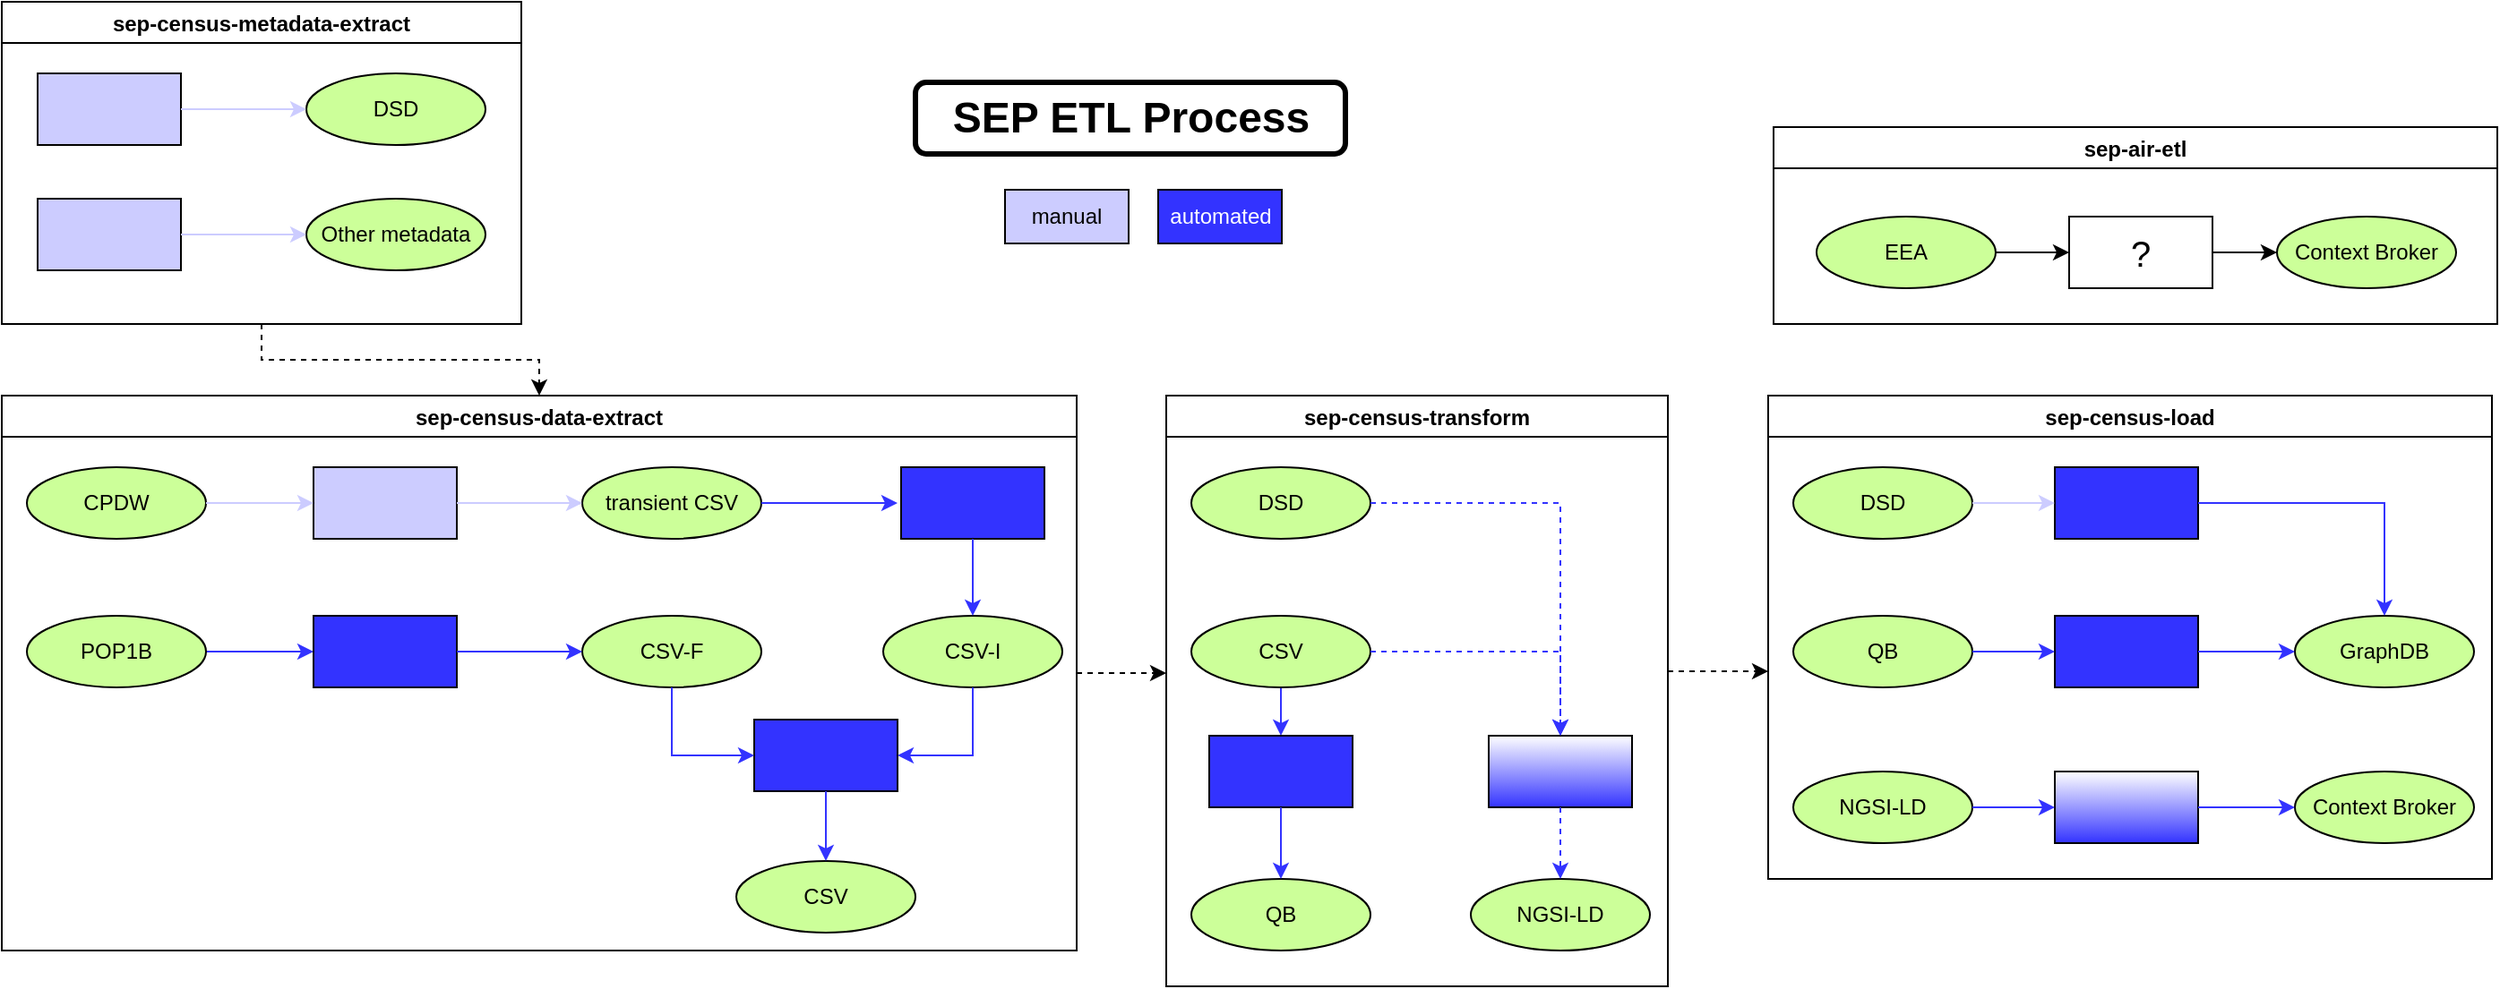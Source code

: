 <mxfile version="15.6.8" type="github">
  <diagram id="C5RBs43oDa-KdzZeNtuy" name="Page-1">
    <mxGraphModel dx="1422" dy="819" grid="1" gridSize="10" guides="1" tooltips="1" connect="1" arrows="1" fold="1" page="1" pageScale="1" pageWidth="827" pageHeight="1169" math="0" shadow="0">
      <root>
        <mxCell id="WIyWlLk6GJQsqaUBKTNV-0" />
        <mxCell id="WIyWlLk6GJQsqaUBKTNV-1" parent="WIyWlLk6GJQsqaUBKTNV-0" />
        <mxCell id="qQHiMvwfqEVsgReaYoB2-117" style="edgeStyle=orthogonalEdgeStyle;rounded=0;orthogonalLoop=1;jettySize=auto;html=1;exitX=0.5;exitY=1;exitDx=0;exitDy=0;entryX=0.5;entryY=0;entryDx=0;entryDy=0;dashed=1;fontSize=20;fontColor=#FFFFFF;strokeColor=#000000;" parent="WIyWlLk6GJQsqaUBKTNV-1" source="qQHiMvwfqEVsgReaYoB2-0" target="qQHiMvwfqEVsgReaYoB2-8" edge="1">
          <mxGeometry relative="1" as="geometry" />
        </mxCell>
        <mxCell id="qQHiMvwfqEVsgReaYoB2-0" value="sep-census-metadata-extract" style="swimlane;" parent="WIyWlLk6GJQsqaUBKTNV-1" vertex="1">
          <mxGeometry x="50" y="60" width="290" height="180" as="geometry" />
        </mxCell>
        <mxCell id="qQHiMvwfqEVsgReaYoB2-2" value="" style="rounded=0;whiteSpace=wrap;html=1;fillColor=#CCCCFF;" parent="qQHiMvwfqEVsgReaYoB2-0" vertex="1">
          <mxGeometry x="20" y="40" width="80" height="40" as="geometry" />
        </mxCell>
        <mxCell id="qQHiMvwfqEVsgReaYoB2-3" value="DSD" style="ellipse;whiteSpace=wrap;html=1;fillColor=#CCFF99;" parent="qQHiMvwfqEVsgReaYoB2-0" vertex="1">
          <mxGeometry x="170" y="40" width="100" height="40" as="geometry" />
        </mxCell>
        <mxCell id="qQHiMvwfqEVsgReaYoB2-4" value="" style="endArrow=classic;html=1;rounded=0;exitX=1;exitY=0.5;exitDx=0;exitDy=0;entryX=0;entryY=0.5;entryDx=0;entryDy=0;strokeColor=#CCCCFF;" parent="qQHiMvwfqEVsgReaYoB2-0" source="qQHiMvwfqEVsgReaYoB2-2" target="qQHiMvwfqEVsgReaYoB2-3" edge="1">
          <mxGeometry width="50" height="50" relative="1" as="geometry">
            <mxPoint x="320" y="360" as="sourcePoint" />
            <mxPoint x="370" y="310" as="targetPoint" />
          </mxGeometry>
        </mxCell>
        <mxCell id="qQHiMvwfqEVsgReaYoB2-5" value="" style="rounded=0;whiteSpace=wrap;html=1;fillColor=#CCCCFF;" parent="qQHiMvwfqEVsgReaYoB2-0" vertex="1">
          <mxGeometry x="20" y="110" width="80" height="40" as="geometry" />
        </mxCell>
        <mxCell id="qQHiMvwfqEVsgReaYoB2-6" value="Other metadata" style="ellipse;whiteSpace=wrap;html=1;fillColor=#CCFF99;" parent="qQHiMvwfqEVsgReaYoB2-0" vertex="1">
          <mxGeometry x="170" y="110" width="100" height="40" as="geometry" />
        </mxCell>
        <mxCell id="qQHiMvwfqEVsgReaYoB2-7" value="" style="endArrow=classic;html=1;rounded=0;exitX=1;exitY=0.5;exitDx=0;exitDy=0;entryX=0;entryY=0.5;entryDx=0;entryDy=0;strokeColor=#CCCCFF;" parent="qQHiMvwfqEVsgReaYoB2-0" source="qQHiMvwfqEVsgReaYoB2-5" target="qQHiMvwfqEVsgReaYoB2-6" edge="1">
          <mxGeometry width="50" height="50" relative="1" as="geometry">
            <mxPoint x="250" y="370" as="sourcePoint" />
            <mxPoint x="300" y="320" as="targetPoint" />
          </mxGeometry>
        </mxCell>
        <mxCell id="qQHiMvwfqEVsgReaYoB2-123" style="edgeStyle=orthogonalEdgeStyle;rounded=0;orthogonalLoop=1;jettySize=auto;html=1;exitX=1;exitY=0.5;exitDx=0;exitDy=0;dashed=1;fontSize=20;fontColor=#FFFFFF;strokeColor=#000000;" parent="WIyWlLk6GJQsqaUBKTNV-1" source="qQHiMvwfqEVsgReaYoB2-8" edge="1">
          <mxGeometry relative="1" as="geometry">
            <mxPoint x="700" y="435" as="targetPoint" />
          </mxGeometry>
        </mxCell>
        <mxCell id="qQHiMvwfqEVsgReaYoB2-8" value="sep-census-data-extract" style="swimlane;" parent="WIyWlLk6GJQsqaUBKTNV-1" vertex="1">
          <mxGeometry x="50" y="280" width="600" height="310" as="geometry" />
        </mxCell>
        <mxCell id="qQHiMvwfqEVsgReaYoB2-9" value="" style="rounded=0;whiteSpace=wrap;html=1;fillColor=#CCCCFF;" parent="qQHiMvwfqEVsgReaYoB2-8" vertex="1">
          <mxGeometry x="174" y="40" width="80" height="40" as="geometry" />
        </mxCell>
        <mxCell id="qQHiMvwfqEVsgReaYoB2-10" value="transient CSV" style="ellipse;whiteSpace=wrap;html=1;fillColor=#CCFF99;" parent="qQHiMvwfqEVsgReaYoB2-8" vertex="1">
          <mxGeometry x="324" y="40" width="100" height="40" as="geometry" />
        </mxCell>
        <mxCell id="qQHiMvwfqEVsgReaYoB2-11" value="" style="endArrow=classic;html=1;rounded=0;exitX=1;exitY=0.5;exitDx=0;exitDy=0;entryX=0;entryY=0.5;entryDx=0;entryDy=0;strokeColor=#CCCCFF;" parent="qQHiMvwfqEVsgReaYoB2-8" source="qQHiMvwfqEVsgReaYoB2-9" target="qQHiMvwfqEVsgReaYoB2-10" edge="1">
          <mxGeometry width="50" height="50" relative="1" as="geometry">
            <mxPoint x="474" y="360" as="sourcePoint" />
            <mxPoint x="524" y="310" as="targetPoint" />
          </mxGeometry>
        </mxCell>
        <mxCell id="qQHiMvwfqEVsgReaYoB2-20" value="" style="edgeStyle=orthogonalEdgeStyle;rounded=0;orthogonalLoop=1;jettySize=auto;html=1;strokeColor=#3333FF;exitX=1;exitY=0.5;exitDx=0;exitDy=0;entryX=0;entryY=0.5;entryDx=0;entryDy=0;" parent="qQHiMvwfqEVsgReaYoB2-8" source="qQHiMvwfqEVsgReaYoB2-19" target="qQHiMvwfqEVsgReaYoB2-12" edge="1">
          <mxGeometry relative="1" as="geometry">
            <mxPoint x="170" y="143" as="targetPoint" />
          </mxGeometry>
        </mxCell>
        <mxCell id="qQHiMvwfqEVsgReaYoB2-12" value="" style="rounded=0;whiteSpace=wrap;html=1;fillColor=#3333FF;" parent="qQHiMvwfqEVsgReaYoB2-8" vertex="1">
          <mxGeometry x="174" y="123" width="80" height="40" as="geometry" />
        </mxCell>
        <mxCell id="qQHiMvwfqEVsgReaYoB2-13" value="CSV-F" style="ellipse;whiteSpace=wrap;html=1;fillColor=#CCFF99;" parent="qQHiMvwfqEVsgReaYoB2-8" vertex="1">
          <mxGeometry x="324" y="123" width="100" height="40" as="geometry" />
        </mxCell>
        <mxCell id="qQHiMvwfqEVsgReaYoB2-14" value="" style="endArrow=classic;html=1;rounded=0;exitX=1;exitY=0.5;exitDx=0;exitDy=0;entryX=0;entryY=0.5;entryDx=0;entryDy=0;strokeColor=#3333FF;" parent="qQHiMvwfqEVsgReaYoB2-8" source="qQHiMvwfqEVsgReaYoB2-12" target="qQHiMvwfqEVsgReaYoB2-13" edge="1">
          <mxGeometry width="50" height="50" relative="1" as="geometry">
            <mxPoint x="404" y="383" as="sourcePoint" />
            <mxPoint x="454" y="333" as="targetPoint" />
          </mxGeometry>
        </mxCell>
        <mxCell id="qQHiMvwfqEVsgReaYoB2-15" value="CPDW" style="ellipse;whiteSpace=wrap;html=1;fillColor=#CCFF99;" parent="qQHiMvwfqEVsgReaYoB2-8" vertex="1">
          <mxGeometry x="14" y="40" width="100" height="40" as="geometry" />
        </mxCell>
        <mxCell id="qQHiMvwfqEVsgReaYoB2-17" value="" style="endArrow=classic;html=1;rounded=0;exitX=1;exitY=0.5;exitDx=0;exitDy=0;entryX=0;entryY=0.5;entryDx=0;entryDy=0;strokeColor=#CCCCFF;" parent="qQHiMvwfqEVsgReaYoB2-8" source="qQHiMvwfqEVsgReaYoB2-15" target="qQHiMvwfqEVsgReaYoB2-9" edge="1">
          <mxGeometry width="50" height="50" relative="1" as="geometry">
            <mxPoint x="264" y="70" as="sourcePoint" />
            <mxPoint x="334" y="70" as="targetPoint" />
          </mxGeometry>
        </mxCell>
        <mxCell id="qQHiMvwfqEVsgReaYoB2-19" value="POP1B" style="ellipse;whiteSpace=wrap;html=1;fillColor=#CCFF99;" parent="qQHiMvwfqEVsgReaYoB2-8" vertex="1">
          <mxGeometry x="14" y="123" width="100" height="40" as="geometry" />
        </mxCell>
        <mxCell id="qQHiMvwfqEVsgReaYoB2-22" value="CSV-I" style="ellipse;whiteSpace=wrap;html=1;fillColor=#CCFF99;" parent="qQHiMvwfqEVsgReaYoB2-8" vertex="1">
          <mxGeometry x="492" y="123" width="100" height="40" as="geometry" />
        </mxCell>
        <mxCell id="qQHiMvwfqEVsgReaYoB2-21" value="" style="rounded=0;whiteSpace=wrap;html=1;fillColor=#3333FF;" parent="qQHiMvwfqEVsgReaYoB2-8" vertex="1">
          <mxGeometry x="502" y="40" width="80" height="40" as="geometry" />
        </mxCell>
        <mxCell id="qQHiMvwfqEVsgReaYoB2-23" value="" style="endArrow=classic;html=1;rounded=0;exitX=0.5;exitY=1;exitDx=0;exitDy=0;strokeColor=#3333FF;" parent="qQHiMvwfqEVsgReaYoB2-8" source="qQHiMvwfqEVsgReaYoB2-21" target="qQHiMvwfqEVsgReaYoB2-22" edge="1">
          <mxGeometry width="50" height="50" relative="1" as="geometry">
            <mxPoint x="264" y="153" as="sourcePoint" />
            <mxPoint x="334" y="153" as="targetPoint" />
          </mxGeometry>
        </mxCell>
        <mxCell id="qQHiMvwfqEVsgReaYoB2-25" value="" style="rounded=0;whiteSpace=wrap;html=1;fillColor=#3333FF;" parent="qQHiMvwfqEVsgReaYoB2-8" vertex="1">
          <mxGeometry x="420" y="181" width="80" height="40" as="geometry" />
        </mxCell>
        <mxCell id="qQHiMvwfqEVsgReaYoB2-28" value="" style="endArrow=classic;html=1;rounded=0;strokeColor=#3333FF;entryX=0;entryY=0.5;entryDx=0;entryDy=0;exitX=0.5;exitY=1;exitDx=0;exitDy=0;edgeStyle=orthogonalEdgeStyle;" parent="qQHiMvwfqEVsgReaYoB2-8" source="qQHiMvwfqEVsgReaYoB2-13" target="qQHiMvwfqEVsgReaYoB2-25" edge="1">
          <mxGeometry width="50" height="50" relative="1" as="geometry">
            <mxPoint x="370" y="170" as="sourcePoint" />
            <mxPoint x="390" y="90" as="targetPoint" />
          </mxGeometry>
        </mxCell>
        <mxCell id="qQHiMvwfqEVsgReaYoB2-30" value="" style="endArrow=classic;html=1;rounded=0;strokeColor=#3333FF;entryX=1;entryY=0.5;entryDx=0;entryDy=0;exitX=0.5;exitY=1;exitDx=0;exitDy=0;edgeStyle=orthogonalEdgeStyle;" parent="qQHiMvwfqEVsgReaYoB2-8" source="qQHiMvwfqEVsgReaYoB2-22" target="qQHiMvwfqEVsgReaYoB2-25" edge="1">
          <mxGeometry width="50" height="50" relative="1" as="geometry">
            <mxPoint x="550" y="180" as="sourcePoint" />
            <mxPoint x="390" y="90" as="targetPoint" />
          </mxGeometry>
        </mxCell>
        <mxCell id="qQHiMvwfqEVsgReaYoB2-31" value="CSV" style="ellipse;whiteSpace=wrap;html=1;fillColor=#CCFF99;" parent="qQHiMvwfqEVsgReaYoB2-8" vertex="1">
          <mxGeometry x="410" y="260" width="100" height="40" as="geometry" />
        </mxCell>
        <mxCell id="qQHiMvwfqEVsgReaYoB2-32" value="" style="endArrow=classic;html=1;rounded=0;exitX=0.5;exitY=1;exitDx=0;exitDy=0;entryX=0.5;entryY=0;entryDx=0;entryDy=0;strokeColor=#3333FF;" parent="qQHiMvwfqEVsgReaYoB2-8" source="qQHiMvwfqEVsgReaYoB2-25" target="qQHiMvwfqEVsgReaYoB2-31" edge="1">
          <mxGeometry width="50" height="50" relative="1" as="geometry">
            <mxPoint x="264" y="153" as="sourcePoint" />
            <mxPoint x="334" y="153" as="targetPoint" />
          </mxGeometry>
        </mxCell>
        <mxCell id="qQHiMvwfqEVsgReaYoB2-24" value="" style="endArrow=classic;html=1;rounded=0;exitX=1;exitY=0.5;exitDx=0;exitDy=0;strokeColor=#3333FF;" parent="WIyWlLk6GJQsqaUBKTNV-1" source="qQHiMvwfqEVsgReaYoB2-10" edge="1">
          <mxGeometry width="50" height="50" relative="1" as="geometry">
            <mxPoint x="324" y="443" as="sourcePoint" />
            <mxPoint x="550" y="340" as="targetPoint" />
          </mxGeometry>
        </mxCell>
        <mxCell id="qQHiMvwfqEVsgReaYoB2-124" style="edgeStyle=orthogonalEdgeStyle;rounded=0;orthogonalLoop=1;jettySize=auto;html=1;entryX=0;entryY=0.5;entryDx=0;entryDy=0;dashed=1;fontSize=20;fontColor=#FFFFFF;strokeColor=#000000;" parent="WIyWlLk6GJQsqaUBKTNV-1" edge="1">
          <mxGeometry relative="1" as="geometry">
            <mxPoint x="980" y="434" as="sourcePoint" />
            <mxPoint x="1036" y="434" as="targetPoint" />
          </mxGeometry>
        </mxCell>
        <mxCell id="qQHiMvwfqEVsgReaYoB2-53" value="sep-census-transform" style="swimlane;" parent="WIyWlLk6GJQsqaUBKTNV-1" vertex="1">
          <mxGeometry x="700" y="280" width="280" height="330" as="geometry" />
        </mxCell>
        <mxCell id="qQHiMvwfqEVsgReaYoB2-57" value="" style="edgeStyle=orthogonalEdgeStyle;rounded=0;orthogonalLoop=1;jettySize=auto;html=1;strokeColor=#3333FF;exitX=0.5;exitY=1;exitDx=0;exitDy=0;entryX=0.5;entryY=0;entryDx=0;entryDy=0;" parent="qQHiMvwfqEVsgReaYoB2-53" source="qQHiMvwfqEVsgReaYoB2-63" target="qQHiMvwfqEVsgReaYoB2-58" edge="1">
          <mxGeometry relative="1" as="geometry">
            <mxPoint x="170" y="143" as="targetPoint" />
          </mxGeometry>
        </mxCell>
        <mxCell id="qQHiMvwfqEVsgReaYoB2-58" value="" style="rounded=0;whiteSpace=wrap;html=1;fillColor=#3333FF;" parent="qQHiMvwfqEVsgReaYoB2-53" vertex="1">
          <mxGeometry x="24" y="190" width="80" height="40" as="geometry" />
        </mxCell>
        <mxCell id="qQHiMvwfqEVsgReaYoB2-61" value="DSD" style="ellipse;whiteSpace=wrap;html=1;fillColor=#CCFF99;" parent="qQHiMvwfqEVsgReaYoB2-53" vertex="1">
          <mxGeometry x="14" y="40" width="100" height="40" as="geometry" />
        </mxCell>
        <mxCell id="qQHiMvwfqEVsgReaYoB2-63" value="CSV" style="ellipse;whiteSpace=wrap;html=1;fillColor=#CCFF99;" parent="qQHiMvwfqEVsgReaYoB2-53" vertex="1">
          <mxGeometry x="14" y="123" width="100" height="40" as="geometry" />
        </mxCell>
        <mxCell id="qQHiMvwfqEVsgReaYoB2-73" value="QB" style="ellipse;whiteSpace=wrap;html=1;fillColor=#CCFF99;" parent="qQHiMvwfqEVsgReaYoB2-53" vertex="1">
          <mxGeometry x="14" y="270" width="100" height="40" as="geometry" />
        </mxCell>
        <mxCell id="qQHiMvwfqEVsgReaYoB2-74" value="" style="edgeStyle=orthogonalEdgeStyle;rounded=0;orthogonalLoop=1;jettySize=auto;html=1;strokeColor=#3333FF;exitX=0.5;exitY=1;exitDx=0;exitDy=0;entryX=0.5;entryY=0;entryDx=0;entryDy=0;" parent="qQHiMvwfqEVsgReaYoB2-53" source="qQHiMvwfqEVsgReaYoB2-58" target="qQHiMvwfqEVsgReaYoB2-73" edge="1">
          <mxGeometry relative="1" as="geometry">
            <mxPoint x="74" y="200" as="targetPoint" />
            <mxPoint x="74" y="173" as="sourcePoint" />
          </mxGeometry>
        </mxCell>
        <mxCell id="qQHiMvwfqEVsgReaYoB2-75" value="" style="rounded=0;whiteSpace=wrap;html=1;fillColor=#3333FF;gradientColor=#ffffff;gradientDirection=north;" parent="qQHiMvwfqEVsgReaYoB2-53" vertex="1">
          <mxGeometry x="180" y="190" width="80" height="40" as="geometry" />
        </mxCell>
        <mxCell id="qQHiMvwfqEVsgReaYoB2-76" value="NGSI-LD" style="ellipse;whiteSpace=wrap;html=1;fillColor=#CCFF99;" parent="qQHiMvwfqEVsgReaYoB2-53" vertex="1">
          <mxGeometry x="170" y="270" width="100" height="40" as="geometry" />
        </mxCell>
        <mxCell id="qQHiMvwfqEVsgReaYoB2-77" value="" style="edgeStyle=orthogonalEdgeStyle;rounded=0;orthogonalLoop=1;jettySize=auto;html=1;strokeColor=#3333FF;exitX=0.5;exitY=1;exitDx=0;exitDy=0;entryX=0.5;entryY=0;entryDx=0;entryDy=0;dashed=1;" parent="qQHiMvwfqEVsgReaYoB2-53" source="qQHiMvwfqEVsgReaYoB2-75" target="qQHiMvwfqEVsgReaYoB2-76" edge="1">
          <mxGeometry relative="1" as="geometry">
            <mxPoint x="74" y="280" as="targetPoint" />
            <mxPoint x="74" y="240" as="sourcePoint" />
          </mxGeometry>
        </mxCell>
        <mxCell id="qQHiMvwfqEVsgReaYoB2-78" value="" style="edgeStyle=orthogonalEdgeStyle;rounded=0;orthogonalLoop=1;jettySize=auto;html=1;strokeColor=#3333FF;exitX=1;exitY=0.5;exitDx=0;exitDy=0;entryX=0.5;entryY=0;entryDx=0;entryDy=0;dashed=1;" parent="qQHiMvwfqEVsgReaYoB2-53" source="qQHiMvwfqEVsgReaYoB2-61" target="qQHiMvwfqEVsgReaYoB2-75" edge="1">
          <mxGeometry relative="1" as="geometry">
            <mxPoint x="230" y="280" as="targetPoint" />
            <mxPoint x="230" y="240" as="sourcePoint" />
          </mxGeometry>
        </mxCell>
        <mxCell id="qQHiMvwfqEVsgReaYoB2-79" value="" style="edgeStyle=orthogonalEdgeStyle;rounded=0;orthogonalLoop=1;jettySize=auto;html=1;strokeColor=#3333FF;exitX=1;exitY=0.5;exitDx=0;exitDy=0;entryX=0.5;entryY=0;entryDx=0;entryDy=0;dashed=1;" parent="qQHiMvwfqEVsgReaYoB2-53" source="qQHiMvwfqEVsgReaYoB2-63" target="qQHiMvwfqEVsgReaYoB2-75" edge="1">
          <mxGeometry relative="1" as="geometry">
            <mxPoint x="240" y="290" as="targetPoint" />
            <mxPoint x="240" y="250" as="sourcePoint" />
          </mxGeometry>
        </mxCell>
        <mxCell id="qQHiMvwfqEVsgReaYoB2-80" value="sep-census-load" style="swimlane;" parent="WIyWlLk6GJQsqaUBKTNV-1" vertex="1">
          <mxGeometry x="1036" y="280" width="404" height="270" as="geometry" />
        </mxCell>
        <mxCell id="qQHiMvwfqEVsgReaYoB2-82" value="" style="rounded=0;whiteSpace=wrap;html=1;fillColor=#3333FF;" parent="qQHiMvwfqEVsgReaYoB2-80" vertex="1">
          <mxGeometry x="160" y="123" width="80" height="40" as="geometry" />
        </mxCell>
        <mxCell id="qQHiMvwfqEVsgReaYoB2-83" value="DSD" style="ellipse;whiteSpace=wrap;html=1;fillColor=#CCFF99;" parent="qQHiMvwfqEVsgReaYoB2-80" vertex="1">
          <mxGeometry x="14" y="40" width="100" height="40" as="geometry" />
        </mxCell>
        <mxCell id="qQHiMvwfqEVsgReaYoB2-84" value="QB" style="ellipse;whiteSpace=wrap;html=1;fillColor=#CCFF99;" parent="qQHiMvwfqEVsgReaYoB2-80" vertex="1">
          <mxGeometry x="14" y="123" width="100" height="40" as="geometry" />
        </mxCell>
        <mxCell id="qQHiMvwfqEVsgReaYoB2-85" value="NGSI-LD" style="ellipse;whiteSpace=wrap;html=1;fillColor=#CCFF99;" parent="qQHiMvwfqEVsgReaYoB2-80" vertex="1">
          <mxGeometry x="14" y="210" width="100" height="40" as="geometry" />
        </mxCell>
        <mxCell id="qQHiMvwfqEVsgReaYoB2-86" value="" style="edgeStyle=orthogonalEdgeStyle;rounded=0;orthogonalLoop=1;jettySize=auto;html=1;strokeColor=#3333FF;exitX=1;exitY=0.5;exitDx=0;exitDy=0;entryX=0;entryY=0.5;entryDx=0;entryDy=0;" parent="qQHiMvwfqEVsgReaYoB2-80" source="qQHiMvwfqEVsgReaYoB2-84" target="qQHiMvwfqEVsgReaYoB2-82" edge="1">
          <mxGeometry relative="1" as="geometry">
            <mxPoint x="74" y="200" as="targetPoint" />
            <mxPoint x="74" y="173" as="sourcePoint" />
          </mxGeometry>
        </mxCell>
        <mxCell id="qQHiMvwfqEVsgReaYoB2-88" value="GraphDB" style="ellipse;whiteSpace=wrap;html=1;fillColor=#CCFF99;" parent="qQHiMvwfqEVsgReaYoB2-80" vertex="1">
          <mxGeometry x="294" y="123" width="100" height="40" as="geometry" />
        </mxCell>
        <mxCell id="qQHiMvwfqEVsgReaYoB2-93" value="" style="rounded=0;whiteSpace=wrap;html=1;fillColor=#3333FF;" parent="qQHiMvwfqEVsgReaYoB2-80" vertex="1">
          <mxGeometry x="160" y="40" width="80" height="40" as="geometry" />
        </mxCell>
        <mxCell id="qQHiMvwfqEVsgReaYoB2-94" value="" style="endArrow=classic;html=1;rounded=0;exitX=1;exitY=0.5;exitDx=0;exitDy=0;strokeColor=#CCCCFF;" parent="qQHiMvwfqEVsgReaYoB2-80" source="qQHiMvwfqEVsgReaYoB2-83" edge="1">
          <mxGeometry width="50" height="50" relative="1" as="geometry">
            <mxPoint x="121" y="59.5" as="sourcePoint" />
            <mxPoint x="160" y="60" as="targetPoint" />
          </mxGeometry>
        </mxCell>
        <mxCell id="qQHiMvwfqEVsgReaYoB2-97" value="" style="endArrow=classic;html=1;rounded=0;exitX=1;exitY=0.5;exitDx=0;exitDy=0;strokeColor=#3333FF;edgeStyle=orthogonalEdgeStyle;entryX=0.5;entryY=0;entryDx=0;entryDy=0;" parent="qQHiMvwfqEVsgReaYoB2-80" source="qQHiMvwfqEVsgReaYoB2-93" target="qQHiMvwfqEVsgReaYoB2-88" edge="1">
          <mxGeometry width="50" height="50" relative="1" as="geometry">
            <mxPoint x="124" y="70" as="sourcePoint" />
            <mxPoint x="340" y="120" as="targetPoint" />
          </mxGeometry>
        </mxCell>
        <mxCell id="qQHiMvwfqEVsgReaYoB2-98" value="" style="edgeStyle=orthogonalEdgeStyle;rounded=0;orthogonalLoop=1;jettySize=auto;html=1;strokeColor=#3333FF;exitX=1;exitY=0.5;exitDx=0;exitDy=0;entryX=0;entryY=0.5;entryDx=0;entryDy=0;" parent="qQHiMvwfqEVsgReaYoB2-80" source="qQHiMvwfqEVsgReaYoB2-82" target="qQHiMvwfqEVsgReaYoB2-88" edge="1">
          <mxGeometry relative="1" as="geometry">
            <mxPoint x="170" y="153" as="targetPoint" />
            <mxPoint x="124" y="153" as="sourcePoint" />
          </mxGeometry>
        </mxCell>
        <mxCell id="qQHiMvwfqEVsgReaYoB2-99" value="Context Broker" style="ellipse;whiteSpace=wrap;html=1;fillColor=#CCFF99;" parent="qQHiMvwfqEVsgReaYoB2-80" vertex="1">
          <mxGeometry x="294" y="210" width="100" height="40" as="geometry" />
        </mxCell>
        <mxCell id="qQHiMvwfqEVsgReaYoB2-100" value="" style="rounded=0;whiteSpace=wrap;html=1;fillColor=#3333FF;gradientColor=#ffffff;gradientDirection=north;" parent="qQHiMvwfqEVsgReaYoB2-80" vertex="1">
          <mxGeometry x="160" y="210" width="80" height="40" as="geometry" />
        </mxCell>
        <mxCell id="qQHiMvwfqEVsgReaYoB2-101" value="" style="edgeStyle=orthogonalEdgeStyle;rounded=0;orthogonalLoop=1;jettySize=auto;html=1;strokeColor=#3333FF;exitX=1;exitY=0.5;exitDx=0;exitDy=0;entryX=0;entryY=0.5;entryDx=0;entryDy=0;" parent="qQHiMvwfqEVsgReaYoB2-80" source="qQHiMvwfqEVsgReaYoB2-85" target="qQHiMvwfqEVsgReaYoB2-100" edge="1">
          <mxGeometry relative="1" as="geometry">
            <mxPoint x="170" y="153" as="targetPoint" />
            <mxPoint x="124" y="153" as="sourcePoint" />
          </mxGeometry>
        </mxCell>
        <mxCell id="qQHiMvwfqEVsgReaYoB2-102" value="" style="edgeStyle=orthogonalEdgeStyle;rounded=0;orthogonalLoop=1;jettySize=auto;html=1;strokeColor=#3333FF;exitX=1;exitY=0.5;exitDx=0;exitDy=0;entryX=0;entryY=0.5;entryDx=0;entryDy=0;exitPerimeter=0;" parent="qQHiMvwfqEVsgReaYoB2-80" source="qQHiMvwfqEVsgReaYoB2-100" target="qQHiMvwfqEVsgReaYoB2-99" edge="1">
          <mxGeometry relative="1" as="geometry">
            <mxPoint x="310" y="153" as="targetPoint" />
            <mxPoint x="250" y="153" as="sourcePoint" />
          </mxGeometry>
        </mxCell>
        <mxCell id="qQHiMvwfqEVsgReaYoB2-103" value="SEP ETL Process" style="text;html=1;fontSize=24;fontStyle=1;verticalAlign=middle;align=center;strokeColor=default;rounded=1;strokeWidth=3;" parent="WIyWlLk6GJQsqaUBKTNV-1" vertex="1">
          <mxGeometry x="560" y="105" width="240" height="40" as="geometry" />
        </mxCell>
        <mxCell id="qQHiMvwfqEVsgReaYoB2-104" value="manual" style="rounded=0;whiteSpace=wrap;html=1;fillColor=#CCCCFF;" parent="WIyWlLk6GJQsqaUBKTNV-1" vertex="1">
          <mxGeometry x="610" y="165" width="69" height="30" as="geometry" />
        </mxCell>
        <mxCell id="qQHiMvwfqEVsgReaYoB2-107" value="&lt;font color=&quot;#FFFFFF&quot;&gt;automated&lt;/font&gt;" style="rounded=0;whiteSpace=wrap;html=1;fillColor=#3333FF;" parent="WIyWlLk6GJQsqaUBKTNV-1" vertex="1">
          <mxGeometry x="695.5" y="165" width="69" height="30" as="geometry" />
        </mxCell>
        <mxCell id="qQHiMvwfqEVsgReaYoB2-108" value="sep-air-etl" style="swimlane;" parent="WIyWlLk6GJQsqaUBKTNV-1" vertex="1">
          <mxGeometry x="1039" y="130" width="404" height="110" as="geometry" />
        </mxCell>
        <mxCell id="qQHiMvwfqEVsgReaYoB2-110" value="EEA" style="ellipse;whiteSpace=wrap;html=1;fillColor=#CCFF99;" parent="qQHiMvwfqEVsgReaYoB2-108" vertex="1">
          <mxGeometry x="24" y="50" width="100" height="40" as="geometry" />
        </mxCell>
        <mxCell id="qQHiMvwfqEVsgReaYoB2-112" value="&lt;font style=&quot;font-size: 20px&quot;&gt;?&lt;/font&gt;" style="rounded=0;whiteSpace=wrap;html=1;fillColor=#FFFFFF;" parent="qQHiMvwfqEVsgReaYoB2-108" vertex="1">
          <mxGeometry x="165" y="50" width="80" height="40" as="geometry" />
        </mxCell>
        <mxCell id="qQHiMvwfqEVsgReaYoB2-113" value="Context Broker" style="ellipse;whiteSpace=wrap;html=1;fillColor=#CCFF99;" parent="qQHiMvwfqEVsgReaYoB2-108" vertex="1">
          <mxGeometry x="281" y="50" width="100" height="40" as="geometry" />
        </mxCell>
        <mxCell id="qQHiMvwfqEVsgReaYoB2-114" value="" style="endArrow=classic;html=1;rounded=0;exitX=1;exitY=0.5;exitDx=0;exitDy=0;entryX=0;entryY=0.5;entryDx=0;entryDy=0;strokeColor=#000000;" parent="qQHiMvwfqEVsgReaYoB2-108" source="qQHiMvwfqEVsgReaYoB2-112" target="qQHiMvwfqEVsgReaYoB2-113" edge="1">
          <mxGeometry width="50" height="50" relative="1" as="geometry">
            <mxPoint x="361" y="310" as="sourcePoint" />
            <mxPoint x="411" y="260" as="targetPoint" />
          </mxGeometry>
        </mxCell>
        <mxCell id="qQHiMvwfqEVsgReaYoB2-115" value="" style="endArrow=classic;html=1;rounded=0;exitX=1;exitY=0.5;exitDx=0;exitDy=0;entryX=0;entryY=0.5;entryDx=0;entryDy=0;strokeColor=#000000;" parent="qQHiMvwfqEVsgReaYoB2-108" source="qQHiMvwfqEVsgReaYoB2-110" target="qQHiMvwfqEVsgReaYoB2-112" edge="1">
          <mxGeometry width="50" height="50" relative="1" as="geometry">
            <mxPoint x="255" y="80" as="sourcePoint" />
            <mxPoint x="291" y="80" as="targetPoint" />
          </mxGeometry>
        </mxCell>
      </root>
    </mxGraphModel>
  </diagram>
</mxfile>
